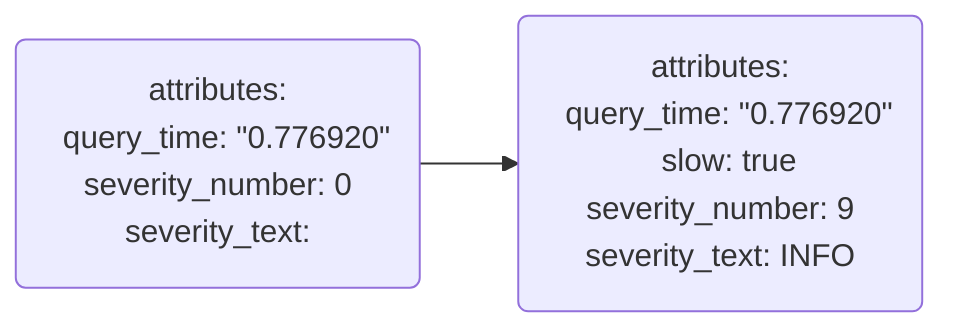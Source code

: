 flowchart LR
    log0(attributes: 
&nbsp;&nbsp;query_time: &quot;0.776920&quot;
severity_number: 0 
severity_text:
    )
    log1(attributes: 
&nbsp;&nbsp;query_time: &quot;0.776920&quot;
&nbsp;&nbsp;slow: true
severity_number: 9
severity_text: INFO
    )
    log0 --> log1
